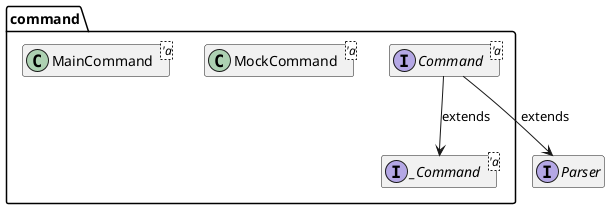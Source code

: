 @startuml command
hide fields
hide methods

package command {
    interface _Command<'a> {
    }
    interface Command<'a> {
    }

    class MockCommand<'a> {
    }
    class MainCommand<'a> {
    }

    Command --> _Command : extends
}

interface Parser {
}

' Relationships between modules
Command --> Parser : extends
@enduml
